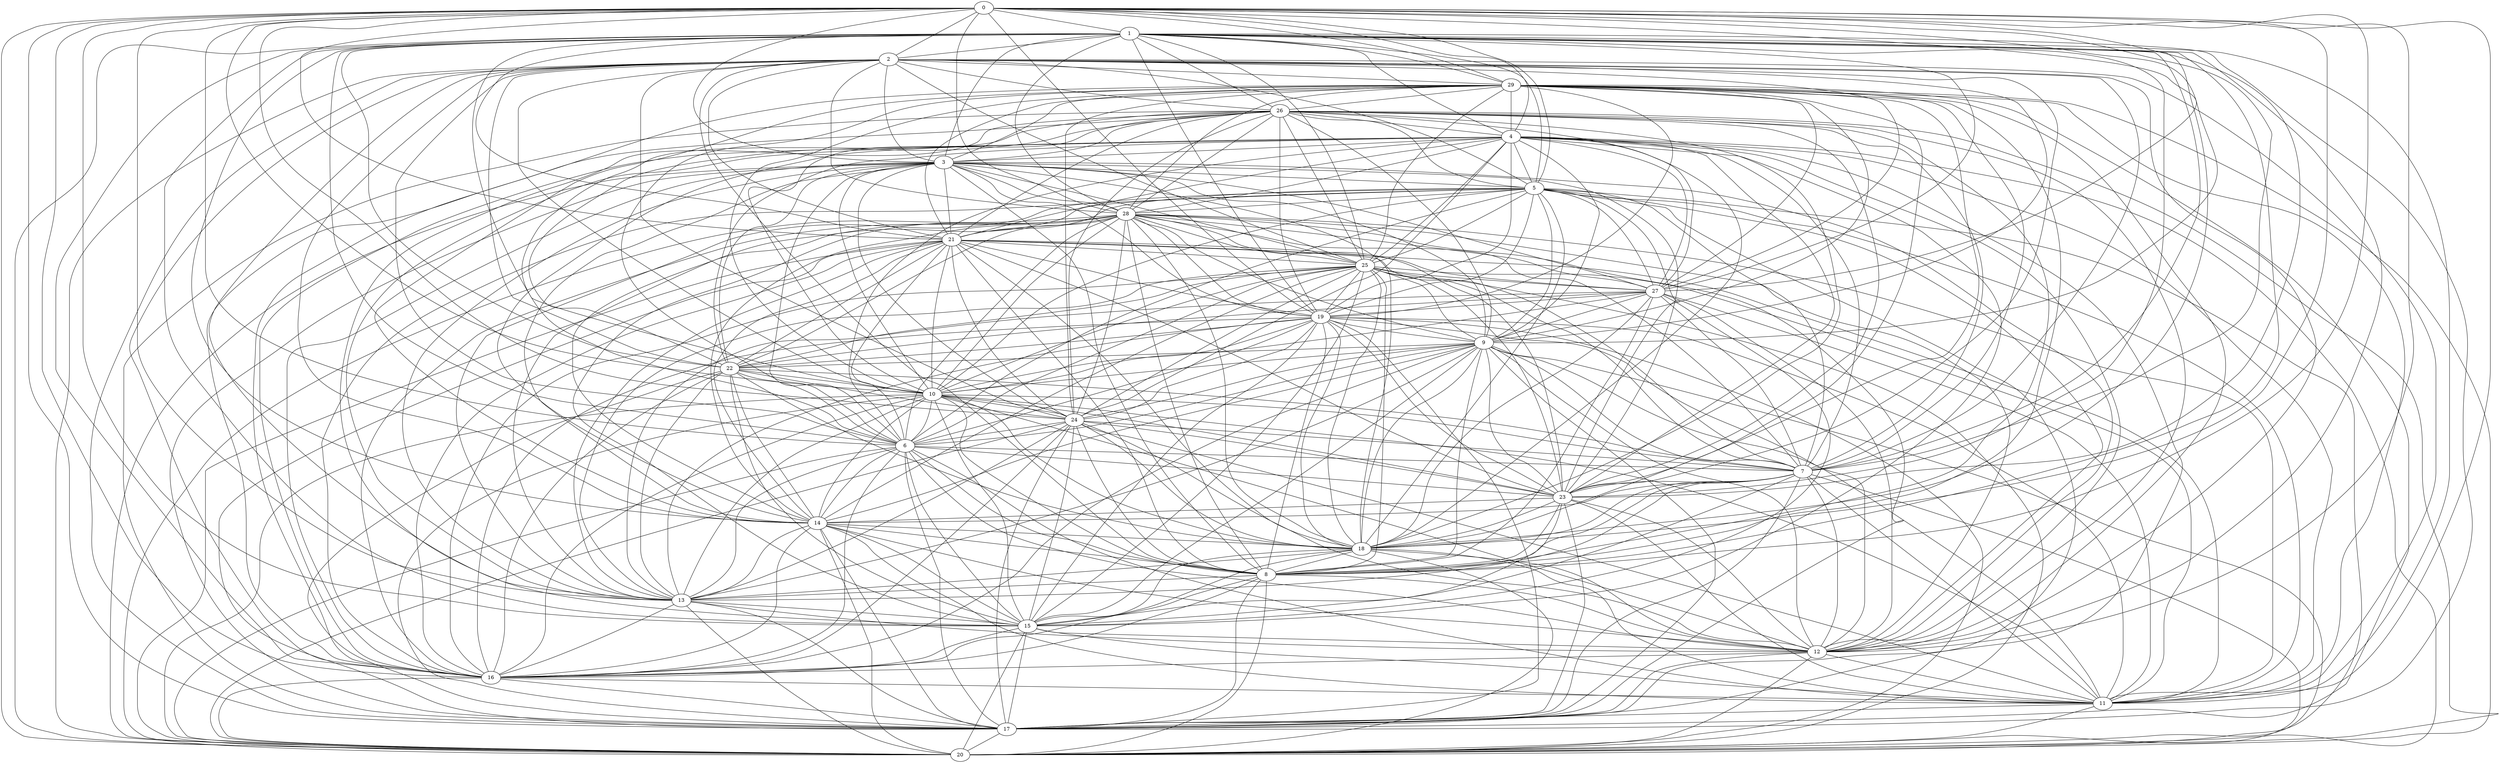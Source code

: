 graph {
	0 [label = 0]
	1 [label = 1]
	2 [label = 2]
	3 [label = 3]
	4 [label = 4]
	5 [label = 5]
	6 [label = 6]
	7 [label = 7]
	8 [label = 8]
	9 [label = 9]
	10 [label = 10]
	11 [label = 11]
	12 [label = 12]
	13 [label = 13]
	14 [label = 14]
	15 [label = 15]
	16 [label = 16]
	17 [label = 17]
	18 [label = 18]
	19 [label = 19]
	20 [label = 20]
	21 [label = 21]
	22 [label = 22]
	23 [label = 23]
	24 [label = 24]
	25 [label = 25]
	26 [label = 26]
	27 [label = 27]
	28 [label = 28]
	29 [label = 29]
	0--1;
	0--3;
	0--4;
	0--5;
	0--6;
	0--7;
	0--9;
	0--10;
	0--12;
	0--13;
	0--15;
	0--16;
	0--18;
	0--19;
	0--20;
	0--21;
	0--24;
	0--27;
	0--28;
	0--29;
	1--2;
	1--3;
	1--4;
	1--5;
	1--6;
	1--8;
	1--11;
	1--12;
	1--14;
	1--15;
	1--18;
	1--19;
	1--20;
	1--22;
	1--23;
	1--25;
	1--26;
	1--27;
	1--28;
	2--0;
	2--3;
	2--6;
	2--7;
	2--8;
	2--10;
	2--12;
	2--16;
	2--17;
	2--20;
	2--21;
	2--22;
	2--23;
	2--24;
	2--25;
	2--26;
	2--27;
	2--28;
	2--29;
	3--5;
	3--6;
	3--8;
	3--12;
	3--16;
	3--17;
	3--18;
	3--19;
	3--21;
	3--22;
	3--23;
	3--24;
	3--25;
	3--26;
	3--27;
	3--29;
	4--3;
	4--5;
	4--6;
	4--9;
	4--14;
	4--15;
	4--17;
	4--18;
	4--19;
	4--20;
	4--21;
	4--22;
	4--23;
	4--24;
	4--25;
	4--28;
	4--29;
	5--2;
	5--6;
	5--7;
	5--10;
	5--11;
	5--12;
	5--13;
	5--14;
	5--16;
	5--17;
	5--19;
	5--20;
	5--21;
	5--26;
	5--28;
	6--7;
	6--8;
	6--9;
	6--10;
	6--11;
	6--12;
	6--13;
	6--15;
	6--16;
	6--17;
	6--19;
	6--20;
	6--21;
	6--22;
	6--23;
	6--25;
	6--26;
	6--28;
	6--29;
	7--1;
	7--4;
	7--9;
	7--10;
	7--12;
	7--13;
	7--15;
	7--17;
	7--20;
	7--21;
	7--22;
	7--23;
	7--25;
	7--27;
	7--28;
	7--29;
	8--0;
	8--7;
	8--9;
	8--12;
	8--13;
	8--14;
	8--15;
	8--17;
	8--19;
	8--20;
	8--21;
	8--24;
	8--28;
	8--29;
	9--2;
	9--3;
	9--5;
	9--10;
	9--11;
	9--14;
	9--15;
	9--16;
	9--20;
	9--22;
	9--25;
	9--26;
	9--27;
	9--28;
	9--29;
	10--1;
	10--3;
	10--8;
	10--11;
	10--12;
	10--13;
	10--14;
	10--16;
	10--17;
	10--18;
	10--20;
	10--23;
	10--24;
	10--25;
	10--28;
	10--29;
	11--0;
	11--2;
	11--4;
	11--7;
	11--12;
	11--14;
	11--15;
	11--17;
	11--18;
	11--19;
	11--20;
	11--23;
	11--24;
	11--25;
	11--27;
	11--28;
	11--29;
	12--4;
	12--9;
	12--16;
	12--17;
	12--18;
	12--19;
	12--20;
	12--23;
	12--24;
	12--26;
	12--27;
	12--28;
	12--29;
	13--2;
	13--3;
	13--4;
	13--9;
	13--12;
	13--15;
	13--16;
	13--17;
	13--18;
	13--19;
	13--20;
	13--21;
	13--22;
	13--28;
	14--2;
	14--3;
	14--6;
	14--7;
	14--12;
	14--13;
	14--15;
	14--16;
	14--17;
	14--18;
	14--20;
	14--21;
	14--22;
	14--25;
	14--28;
	14--29;
	15--10;
	15--12;
	15--16;
	15--17;
	15--18;
	15--19;
	15--20;
	15--22;
	15--23;
	15--24;
	15--27;
	15--28;
	16--1;
	16--4;
	16--8;
	16--11;
	16--17;
	16--18;
	16--19;
	16--20;
	16--21;
	16--22;
	16--24;
	16--25;
	16--26;
	16--28;
	16--29;
	17--0;
	17--1;
	17--9;
	17--19;
	17--20;
	17--21;
	17--22;
	17--23;
	17--26;
	17--28;
	17--29;
	18--5;
	18--7;
	18--8;
	18--9;
	18--19;
	18--20;
	18--21;
	18--22;
	18--23;
	18--24;
	18--25;
	18--26;
	18--27;
	18--28;
	19--9;
	19--10;
	19--20;
	19--22;
	19--29;
	20--3;
	20--21;
	20--25;
	20--26;
	20--28;
	20--29;
	21--1;
	21--10;
	21--11;
	21--19;
	21--23;
	21--25;
	21--26;
	22--10;
	22--21;
	22--24;
	22--26;
	22--27;
	22--28;
	23--0;
	23--5;
	23--8;
	23--9;
	23--14;
	23--19;
	23--26;
	23--28;
	23--29;
	24--6;
	24--7;
	24--9;
	24--13;
	24--17;
	24--19;
	24--20;
	24--21;
	24--23;
	24--26;
	24--28;
	24--29;
	25--5;
	25--8;
	25--13;
	25--15;
	25--19;
	25--22;
	25--23;
	25--24;
	25--26;
	25--27;
	25--28;
	25--29;
	26--4;
	26--7;
	26--8;
	26--10;
	26--15;
	26--19;
	26--27;
	26--28;
	27--4;
	27--5;
	27--8;
	27--10;
	27--13;
	27--19;
	27--21;
	27--28;
	27--29;
	28--3;
	28--19;
	28--21;
	28--29;
	29--1;
	29--18;
	29--21;
	29--26;
}